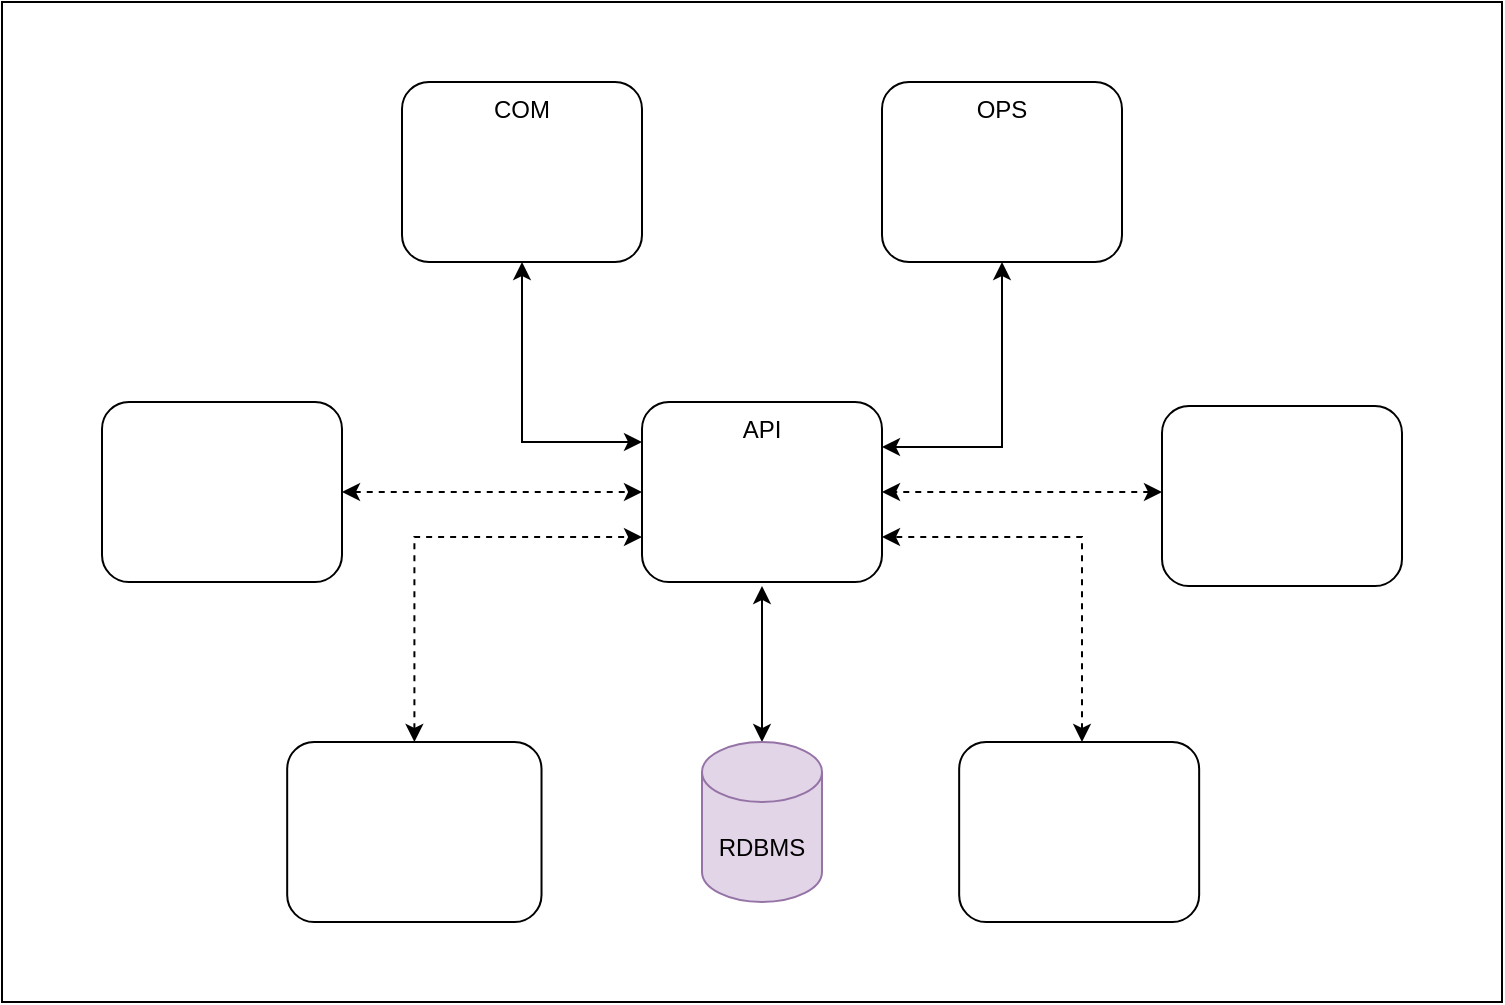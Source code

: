 <mxfile version="20.7.4" type="github">
  <diagram id="3r_dnOy8aWFceILd3QzP" name="Overview">
    <mxGraphModel dx="1152" dy="663" grid="1" gridSize="10" guides="1" tooltips="1" connect="1" arrows="1" fold="1" page="1" pageScale="1" pageWidth="1100" pageHeight="850" math="0" shadow="0">
      <root>
        <mxCell id="0" />
        <mxCell id="1" parent="0" />
        <mxCell id="5H42CSEcQ_McSmGZ2UzK-29" value="" style="rounded=0;whiteSpace=wrap;html=1;" parent="1" vertex="1">
          <mxGeometry x="130" y="230" width="750" height="500" as="geometry" />
        </mxCell>
        <mxCell id="5H42CSEcQ_McSmGZ2UzK-1" value="API" style="rounded=1;whiteSpace=wrap;html=1;verticalAlign=top;" parent="1" vertex="1">
          <mxGeometry x="450" y="430" width="120" height="90" as="geometry" />
        </mxCell>
        <mxCell id="5H42CSEcQ_McSmGZ2UzK-4" style="edgeStyle=orthogonalEdgeStyle;rounded=0;orthogonalLoop=1;jettySize=auto;html=1;startArrow=classic;startFill=1;" parent="1" source="5H42CSEcQ_McSmGZ2UzK-2" edge="1">
          <mxGeometry relative="1" as="geometry">
            <mxPoint x="450" y="450" as="targetPoint" />
            <Array as="points">
              <mxPoint x="390" y="450" />
              <mxPoint x="450" y="450" />
            </Array>
          </mxGeometry>
        </mxCell>
        <mxCell id="5H42CSEcQ_McSmGZ2UzK-2" value="COM" style="rounded=1;whiteSpace=wrap;html=1;verticalAlign=top;" parent="1" vertex="1">
          <mxGeometry x="330" y="270" width="120" height="90" as="geometry" />
        </mxCell>
        <mxCell id="5H42CSEcQ_McSmGZ2UzK-12" style="edgeStyle=orthogonalEdgeStyle;rounded=0;orthogonalLoop=1;jettySize=auto;html=1;entryX=1;entryY=0.25;entryDx=0;entryDy=0;startArrow=classic;startFill=1;" parent="1" source="5H42CSEcQ_McSmGZ2UzK-3" target="5H42CSEcQ_McSmGZ2UzK-1" edge="1">
          <mxGeometry relative="1" as="geometry" />
        </mxCell>
        <mxCell id="5H42CSEcQ_McSmGZ2UzK-3" value="OPS" style="rounded=1;whiteSpace=wrap;html=1;verticalAlign=top;" parent="1" vertex="1">
          <mxGeometry x="570" y="270" width="120" height="90" as="geometry" />
        </mxCell>
        <mxCell id="5H42CSEcQ_McSmGZ2UzK-6" value="" style="shape=image;verticalLabelPosition=bottom;labelBackgroundColor=default;verticalAlign=top;aspect=fixed;imageAspect=0;image=https://upload.wikimedia.org/wikipedia/commons/thumb/c/cf/Angular_full_color_logo.svg/2048px-Angular_full_color_logo.svg.png;" parent="1" vertex="1">
          <mxGeometry x="367.5" y="300" width="45" height="45" as="geometry" />
        </mxCell>
        <mxCell id="5H42CSEcQ_McSmGZ2UzK-7" value="" style="shape=image;verticalLabelPosition=bottom;labelBackgroundColor=default;verticalAlign=top;aspect=fixed;imageAspect=0;image=https://upload.wikimedia.org/wikipedia/commons/thumb/c/cf/Angular_full_color_logo.svg/2048px-Angular_full_color_logo.svg.png;" parent="1" vertex="1">
          <mxGeometry x="607.5" y="300" width="45" height="45" as="geometry" />
        </mxCell>
        <mxCell id="5H42CSEcQ_McSmGZ2UzK-9" value="" style="shape=image;verticalLabelPosition=bottom;labelBackgroundColor=default;verticalAlign=top;aspect=fixed;imageAspect=0;image=https://ertan-toker.de/wp-content/uploads/2018/04/spring-boot-project-logo-1-thegem-blog-default-large.png;" parent="1" vertex="1">
          <mxGeometry x="470" y="450" width="80" height="72" as="geometry" />
        </mxCell>
        <mxCell id="5H42CSEcQ_McSmGZ2UzK-11" style="edgeStyle=orthogonalEdgeStyle;rounded=0;orthogonalLoop=1;jettySize=auto;html=1;entryX=0.5;entryY=1;entryDx=0;entryDy=0;startArrow=classic;startFill=1;" parent="1" source="5H42CSEcQ_McSmGZ2UzK-10" target="5H42CSEcQ_McSmGZ2UzK-9" edge="1">
          <mxGeometry relative="1" as="geometry" />
        </mxCell>
        <mxCell id="5H42CSEcQ_McSmGZ2UzK-10" value="RDBMS" style="shape=cylinder3;whiteSpace=wrap;html=1;boundedLbl=1;backgroundOutline=1;size=15;fillColor=#e1d5e7;strokeColor=#9673a6;" parent="1" vertex="1">
          <mxGeometry x="480" y="600" width="60" height="80" as="geometry" />
        </mxCell>
        <mxCell id="5H42CSEcQ_McSmGZ2UzK-15" style="edgeStyle=orthogonalEdgeStyle;rounded=0;orthogonalLoop=1;jettySize=auto;html=1;entryX=0;entryY=0.5;entryDx=0;entryDy=0;startArrow=classic;startFill=1;dashed=1;" parent="1" source="5H42CSEcQ_McSmGZ2UzK-13" target="5H42CSEcQ_McSmGZ2UzK-1" edge="1">
          <mxGeometry relative="1" as="geometry">
            <Array as="points">
              <mxPoint x="270" y="475" />
            </Array>
          </mxGeometry>
        </mxCell>
        <mxCell id="5H42CSEcQ_McSmGZ2UzK-13" value="" style="rounded=1;whiteSpace=wrap;html=1;" parent="1" vertex="1">
          <mxGeometry x="180" y="430" width="120" height="90" as="geometry" />
        </mxCell>
        <mxCell id="5H42CSEcQ_McSmGZ2UzK-14" value="" style="shape=image;verticalLabelPosition=bottom;labelBackgroundColor=default;verticalAlign=top;aspect=fixed;imageAspect=0;image=https://help.turitop.com/hc/article_attachments/360013282039/isologoVertical.png;" parent="1" vertex="1">
          <mxGeometry x="207.16" y="444.5" width="65.67" height="61" as="geometry" />
        </mxCell>
        <mxCell id="5H42CSEcQ_McSmGZ2UzK-20" style="edgeStyle=orthogonalEdgeStyle;rounded=0;orthogonalLoop=1;jettySize=auto;html=1;entryX=1;entryY=0.5;entryDx=0;entryDy=0;dashed=1;startArrow=classic;startFill=1;" parent="1" source="5H42CSEcQ_McSmGZ2UzK-19" target="5H42CSEcQ_McSmGZ2UzK-1" edge="1">
          <mxGeometry relative="1" as="geometry">
            <Array as="points">
              <mxPoint x="710" y="475" />
            </Array>
          </mxGeometry>
        </mxCell>
        <mxCell id="5H42CSEcQ_McSmGZ2UzK-19" value="" style="rounded=1;whiteSpace=wrap;html=1;" parent="1" vertex="1">
          <mxGeometry x="710" y="432" width="120" height="90" as="geometry" />
        </mxCell>
        <mxCell id="5H42CSEcQ_McSmGZ2UzK-18" value="" style="shape=image;verticalLabelPosition=bottom;labelBackgroundColor=default;verticalAlign=top;aspect=fixed;imageAspect=0;image=https://i.blogs.es/16b956/gmail-nuevo-logo-google-workspace/1366_2000.jpg;" parent="1" vertex="1">
          <mxGeometry x="722.63" y="445.48" width="94.74" height="63.04" as="geometry" />
        </mxCell>
        <mxCell id="5H42CSEcQ_McSmGZ2UzK-23" style="edgeStyle=orthogonalEdgeStyle;rounded=0;orthogonalLoop=1;jettySize=auto;html=1;entryX=1;entryY=0.75;entryDx=0;entryDy=0;dashed=1;startArrow=classic;startFill=1;" parent="1" source="5H42CSEcQ_McSmGZ2UzK-22" target="5H42CSEcQ_McSmGZ2UzK-1" edge="1">
          <mxGeometry relative="1" as="geometry">
            <Array as="points">
              <mxPoint x="670" y="497" />
            </Array>
          </mxGeometry>
        </mxCell>
        <mxCell id="5H42CSEcQ_McSmGZ2UzK-22" value="" style="rounded=1;whiteSpace=wrap;html=1;" parent="1" vertex="1">
          <mxGeometry x="608.58" y="600" width="120" height="90" as="geometry" />
        </mxCell>
        <mxCell id="5H42CSEcQ_McSmGZ2UzK-21" value="" style="shape=image;verticalLabelPosition=bottom;labelBackgroundColor=default;verticalAlign=top;aspect=fixed;imageAspect=0;image=https://upload.wikimedia.org/wikipedia/commons/b/b0/Cloudinary_logo_blue_0720_2x.png;" parent="1" vertex="1">
          <mxGeometry x="614.52" y="634.5" width="108.11" height="21" as="geometry" />
        </mxCell>
        <mxCell id="5H42CSEcQ_McSmGZ2UzK-28" style="edgeStyle=orthogonalEdgeStyle;rounded=0;orthogonalLoop=1;jettySize=auto;html=1;entryX=0;entryY=0.75;entryDx=0;entryDy=0;dashed=1;startArrow=classic;startFill=1;" parent="1" source="5H42CSEcQ_McSmGZ2UzK-27" target="5H42CSEcQ_McSmGZ2UzK-1" edge="1">
          <mxGeometry relative="1" as="geometry">
            <Array as="points">
              <mxPoint x="336" y="497" />
            </Array>
          </mxGeometry>
        </mxCell>
        <mxCell id="5H42CSEcQ_McSmGZ2UzK-27" value="" style="rounded=1;whiteSpace=wrap;html=1;" parent="1" vertex="1">
          <mxGeometry x="272.59" y="600" width="127.17" height="90" as="geometry" />
        </mxCell>
        <mxCell id="5H42CSEcQ_McSmGZ2UzK-26" value="" style="shape=image;verticalLabelPosition=bottom;labelBackgroundColor=default;verticalAlign=top;aspect=fixed;imageAspect=0;image=https://www.afip.gob.ar/frameworkAFIP/v1/img/logo_afip.png;" parent="1" vertex="1">
          <mxGeometry x="279.53" y="625.5" width="113.3" height="39" as="geometry" />
        </mxCell>
      </root>
    </mxGraphModel>
  </diagram>
</mxfile>

